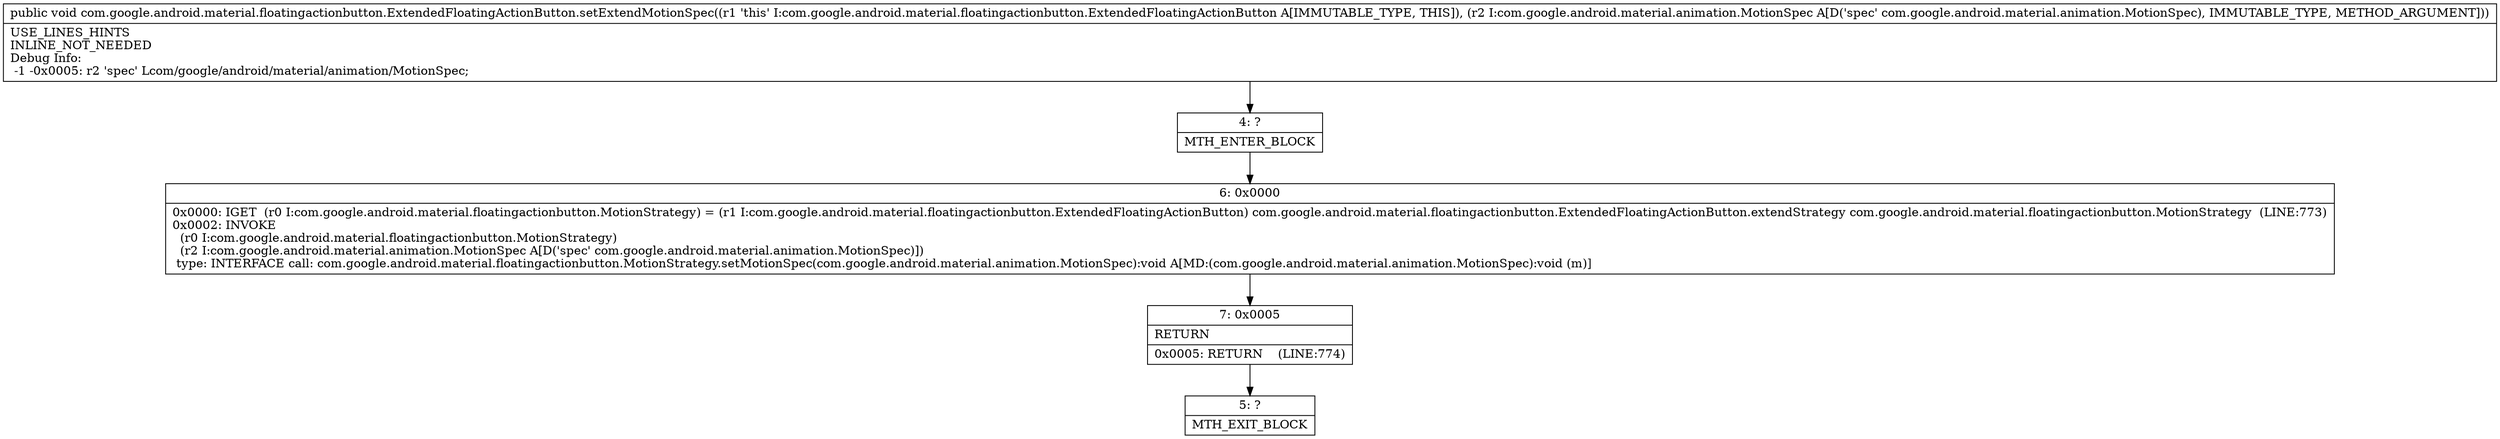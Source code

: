 digraph "CFG forcom.google.android.material.floatingactionbutton.ExtendedFloatingActionButton.setExtendMotionSpec(Lcom\/google\/android\/material\/animation\/MotionSpec;)V" {
Node_4 [shape=record,label="{4\:\ ?|MTH_ENTER_BLOCK\l}"];
Node_6 [shape=record,label="{6\:\ 0x0000|0x0000: IGET  (r0 I:com.google.android.material.floatingactionbutton.MotionStrategy) = (r1 I:com.google.android.material.floatingactionbutton.ExtendedFloatingActionButton) com.google.android.material.floatingactionbutton.ExtendedFloatingActionButton.extendStrategy com.google.android.material.floatingactionbutton.MotionStrategy  (LINE:773)\l0x0002: INVOKE  \l  (r0 I:com.google.android.material.floatingactionbutton.MotionStrategy)\l  (r2 I:com.google.android.material.animation.MotionSpec A[D('spec' com.google.android.material.animation.MotionSpec)])\l type: INTERFACE call: com.google.android.material.floatingactionbutton.MotionStrategy.setMotionSpec(com.google.android.material.animation.MotionSpec):void A[MD:(com.google.android.material.animation.MotionSpec):void (m)]\l}"];
Node_7 [shape=record,label="{7\:\ 0x0005|RETURN\l|0x0005: RETURN    (LINE:774)\l}"];
Node_5 [shape=record,label="{5\:\ ?|MTH_EXIT_BLOCK\l}"];
MethodNode[shape=record,label="{public void com.google.android.material.floatingactionbutton.ExtendedFloatingActionButton.setExtendMotionSpec((r1 'this' I:com.google.android.material.floatingactionbutton.ExtendedFloatingActionButton A[IMMUTABLE_TYPE, THIS]), (r2 I:com.google.android.material.animation.MotionSpec A[D('spec' com.google.android.material.animation.MotionSpec), IMMUTABLE_TYPE, METHOD_ARGUMENT]))  | USE_LINES_HINTS\lINLINE_NOT_NEEDED\lDebug Info:\l  \-1 \-0x0005: r2 'spec' Lcom\/google\/android\/material\/animation\/MotionSpec;\l}"];
MethodNode -> Node_4;Node_4 -> Node_6;
Node_6 -> Node_7;
Node_7 -> Node_5;
}

